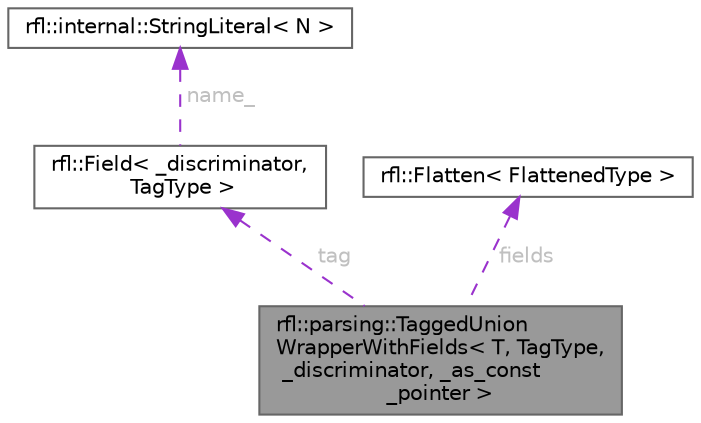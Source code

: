 digraph "rfl::parsing::TaggedUnionWrapperWithFields&lt; T, TagType, _discriminator, _as_const_pointer &gt;"
{
 // LATEX_PDF_SIZE
  bgcolor="transparent";
  edge [fontname=Helvetica,fontsize=10,labelfontname=Helvetica,labelfontsize=10];
  node [fontname=Helvetica,fontsize=10,shape=box,height=0.2,width=0.4];
  Node1 [id="Node000001",label="rfl::parsing::TaggedUnion\lWrapperWithFields\< T, TagType,\l _discriminator, _as_const\l_pointer \>",height=0.2,width=0.4,color="gray40", fillcolor="grey60", style="filled", fontcolor="black",tooltip=" "];
  Node2 -> Node1 [id="edge1_Node000001_Node000002",dir="back",color="darkorchid3",style="dashed",tooltip=" ",label=" tag",fontcolor="grey" ];
  Node2 [id="Node000002",label="rfl::Field\< _discriminator,\l TagType \>",height=0.2,width=0.4,color="gray40", fillcolor="white", style="filled",URL="$structrfl_1_1_field.html",tooltip=" "];
  Node3 -> Node2 [id="edge2_Node000002_Node000003",dir="back",color="darkorchid3",style="dashed",tooltip=" ",label=" name_",fontcolor="grey" ];
  Node3 [id="Node000003",label="rfl::internal::StringLiteral\< N \>",height=0.2,width=0.4,color="gray40", fillcolor="white", style="filled",URL="$structrfl_1_1internal_1_1_string_literal.html",tooltip=" "];
  Node4 -> Node1 [id="edge3_Node000001_Node000004",dir="back",color="darkorchid3",style="dashed",tooltip=" ",label=" fields",fontcolor="grey" ];
  Node4 [id="Node000004",label="rfl::Flatten\< FlattenedType \>",height=0.2,width=0.4,color="gray40", fillcolor="white", style="filled",URL="$structrfl_1_1_flatten.html",tooltip=" "];
}
